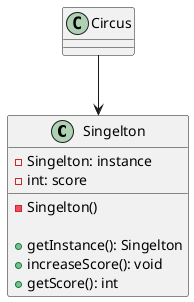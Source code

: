 @startuml

class Singelton {
    -Singelton: instance
    -int: score

    -Singelton()

    +getInstance(): Singelton
    +increaseScore(): void
    +getScore(): int

}

class Circus {

}

Circus --> Singelton


@enduml